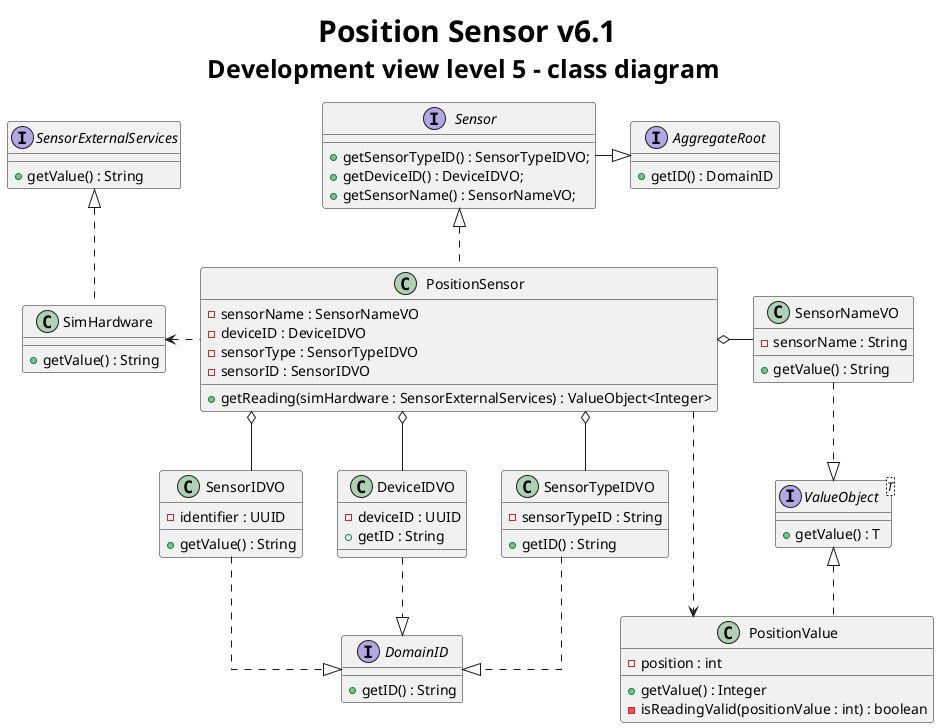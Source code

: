 Position Sensor Class Diagram

@startuml
title <size: 30> Position Sensor v6.1\n<size: 25>Development view level 5 - class diagram

skinparam linetype ortho

interface AggregateRoot {
    + getID() : DomainID
}

interface Sensor {
    + getSensorTypeID() : SensorTypeIDVO;
    + getDeviceID() : DeviceIDVO;
    + getSensorName() : SensorNameVO;
}

interface SensorExternalServices {
    + getValue() : String
}


interface ValueObject<T> {
    + getValue() : T
}

class SensorNameVO{
    - sensorName : String
    + getValue() : String
}

class DeviceIDVO{
    - deviceID : UUID
    + getID : String
}

class SensorTypeIDVO{
    - sensorTypeID : String
    + getID() : String
}

class SensorIDVO{
    - identifier : UUID
    + getValue() : String
}


class PositionSensor{
    - sensorName : SensorNameVO
    - deviceID : DeviceIDVO
    - sensorType : SensorTypeIDVO
    - sensorID : SensorIDVO

    + getReading(simHardware : SensorExternalServices) : ValueObject<Integer>
}

class PositionValue{
    - position : int

    + getValue() : Integer
    - isReadingValid(positionValue : int) : boolean
}

class SimHardware{
    + getValue() : String
}

interface DomainID {
    + getID() : String
}

Sensor --right|> AggregateRoot
ValueObject <|.. PositionValue
Sensor <|.. PositionSensor
SensorExternalServices <|.. SimHardware
PositionSensor .right.> PositionValue
PositionSensor .left.> SimHardware
PositionSensor  o--right  SensorNameVO
PositionSensor o-- DeviceIDVO
PositionSensor  o--down  SensorTypeIDVO
PositionSensor  o--down  SensorIDVO
DeviceIDVO ..|> DomainID
SensorTypeIDVO ..|> DomainID
SensorIDVO ..|> DomainID
SensorNameVO ..|> ValueObject
@enduml